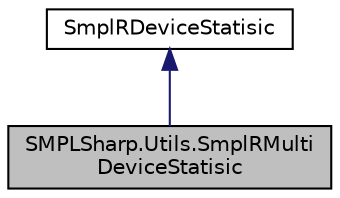 digraph "SMPLSharp.Utils.SmplRMultiDeviceStatisic"
{
  edge [fontname="Helvetica",fontsize="10",labelfontname="Helvetica",labelfontsize="10"];
  node [fontname="Helvetica",fontsize="10",shape=record];
  Node1 [label="SMPLSharp.Utils.SmplRMulti\lDeviceStatisic",height=0.2,width=0.4,color="black", fillcolor="grey75", style="filled" fontcolor="black"];
  Node2 -> Node1 [dir="back",color="midnightblue",fontsize="10",style="solid",fontname="Helvetica"];
  Node2 [label="SmplRDeviceStatisic",height=0.2,width=0.4,color="black", fillcolor="white", style="filled",URL="$d7/d3b/class_s_m_p_l_sharp_1_1_utils_1_1_smpl_r_device_statisic.html",tooltip="Статистика по прибору "];
}
